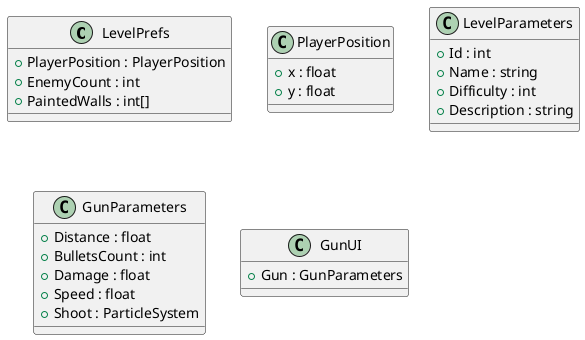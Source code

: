 @startuml

class LevelPrefs {
  +PlayerPosition : PlayerPosition
  +EnemyCount : int
  +PaintedWalls : int[]
}

class PlayerPosition {
  +x : float
  +y : float
}

class LevelParameters {
  +Id : int
  +Name : string
  +Difficulty : int
  +Description : string
}

class GunParameters {
  +Distance : float
  +BulletsCount : int
  +Damage : float
  +Speed : float
  +Shoot : ParticleSystem
}

class GunUI {
  +Gun : GunParameters
}

@enduml


